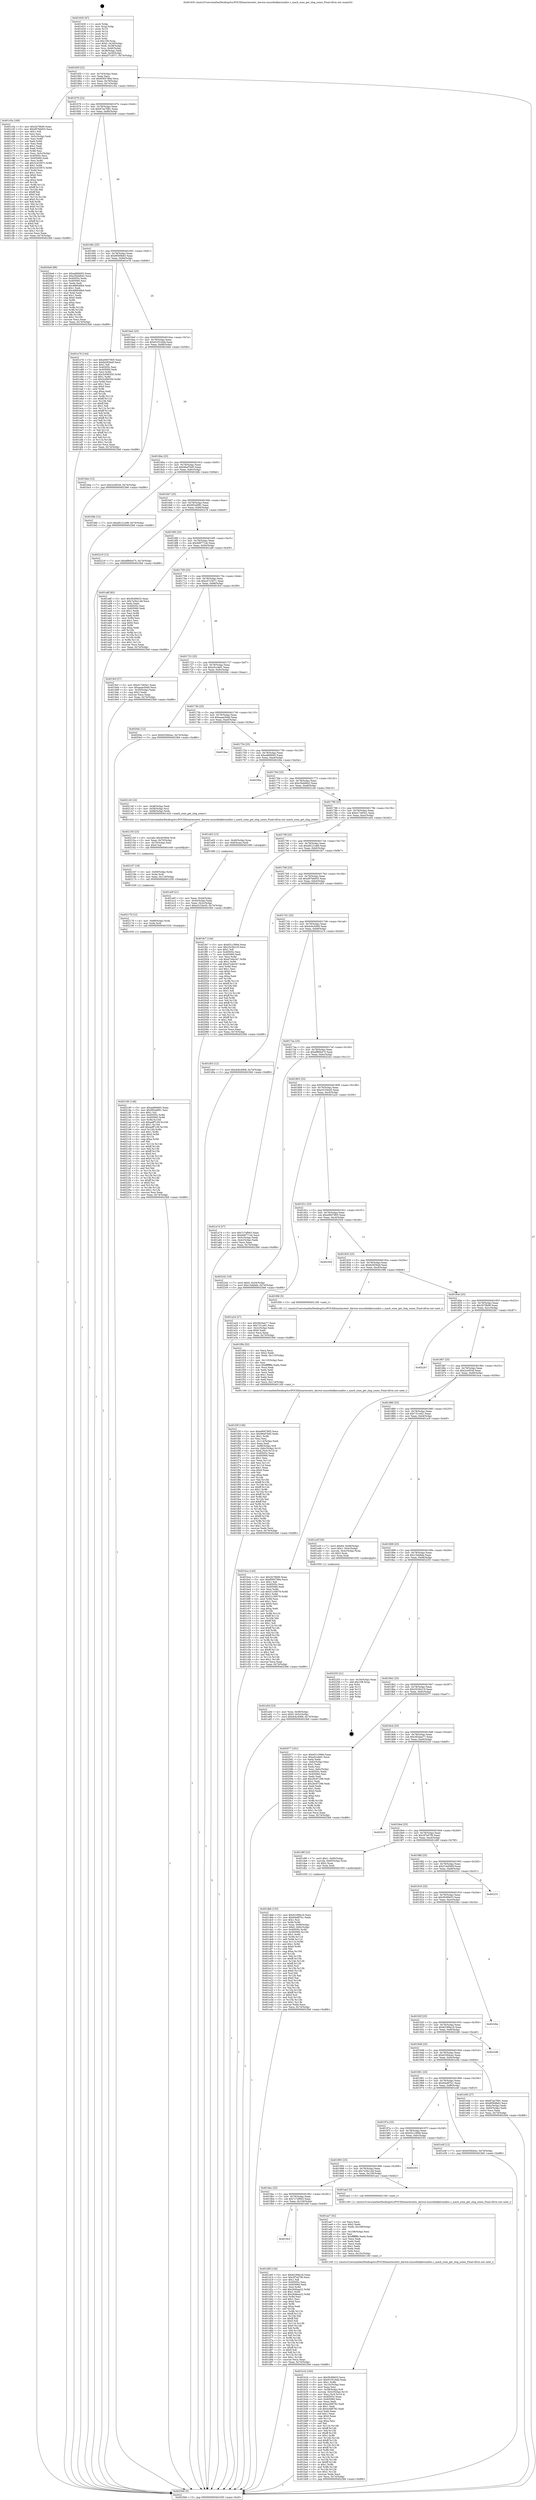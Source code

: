 digraph "0x401630" {
  label = "0x401630 (/mnt/c/Users/mathe/Desktop/tcc/POCII/binaries/extr_darwin-xnuosfmkkernzalloc.c_mach_zone_get_zlog_zones_Final-ollvm.out::main(0))"
  labelloc = "t"
  node[shape=record]

  Entry [label="",width=0.3,height=0.3,shape=circle,fillcolor=black,style=filled]
  "0x40165f" [label="{
     0x40165f [23]\l
     | [instrs]\l
     &nbsp;&nbsp;0x40165f \<+3\>: mov -0x74(%rbp),%eax\l
     &nbsp;&nbsp;0x401662 \<+2\>: mov %eax,%ecx\l
     &nbsp;&nbsp;0x401664 \<+6\>: sub $0x8565789a,%ecx\l
     &nbsp;&nbsp;0x40166a \<+3\>: mov %eax,-0x78(%rbp)\l
     &nbsp;&nbsp;0x40166d \<+3\>: mov %ecx,-0x7c(%rbp)\l
     &nbsp;&nbsp;0x401670 \<+6\>: je 0000000000401c5a \<main+0x62a\>\l
  }"]
  "0x401c5a" [label="{
     0x401c5a [169]\l
     | [instrs]\l
     &nbsp;&nbsp;0x401c5a \<+5\>: mov $0x2b79b90,%eax\l
     &nbsp;&nbsp;0x401c5f \<+5\>: mov $0xd97bb935,%ecx\l
     &nbsp;&nbsp;0x401c64 \<+2\>: mov $0x1,%dl\l
     &nbsp;&nbsp;0x401c66 \<+2\>: xor %esi,%esi\l
     &nbsp;&nbsp;0x401c68 \<+3\>: mov -0x5c(%rbp),%edi\l
     &nbsp;&nbsp;0x401c6b \<+3\>: mov %esi,%r8d\l
     &nbsp;&nbsp;0x401c6e \<+3\>: sub %edi,%r8d\l
     &nbsp;&nbsp;0x401c71 \<+2\>: mov %esi,%edi\l
     &nbsp;&nbsp;0x401c73 \<+3\>: sub $0x1,%edi\l
     &nbsp;&nbsp;0x401c76 \<+3\>: add %edi,%r8d\l
     &nbsp;&nbsp;0x401c79 \<+3\>: sub %r8d,%esi\l
     &nbsp;&nbsp;0x401c7c \<+3\>: mov %esi,-0x5c(%rbp)\l
     &nbsp;&nbsp;0x401c7f \<+7\>: mov 0x40505c,%esi\l
     &nbsp;&nbsp;0x401c86 \<+7\>: mov 0x405060,%edi\l
     &nbsp;&nbsp;0x401c8d \<+3\>: mov %esi,%r8d\l
     &nbsp;&nbsp;0x401c90 \<+7\>: add $0x3c43367c,%r8d\l
     &nbsp;&nbsp;0x401c97 \<+4\>: sub $0x1,%r8d\l
     &nbsp;&nbsp;0x401c9b \<+7\>: sub $0x3c43367c,%r8d\l
     &nbsp;&nbsp;0x401ca2 \<+4\>: imul %r8d,%esi\l
     &nbsp;&nbsp;0x401ca6 \<+3\>: and $0x1,%esi\l
     &nbsp;&nbsp;0x401ca9 \<+3\>: cmp $0x0,%esi\l
     &nbsp;&nbsp;0x401cac \<+4\>: sete %r9b\l
     &nbsp;&nbsp;0x401cb0 \<+3\>: cmp $0xa,%edi\l
     &nbsp;&nbsp;0x401cb3 \<+4\>: setl %r10b\l
     &nbsp;&nbsp;0x401cb7 \<+3\>: mov %r9b,%r11b\l
     &nbsp;&nbsp;0x401cba \<+4\>: xor $0xff,%r11b\l
     &nbsp;&nbsp;0x401cbe \<+3\>: mov %r10b,%bl\l
     &nbsp;&nbsp;0x401cc1 \<+3\>: xor $0xff,%bl\l
     &nbsp;&nbsp;0x401cc4 \<+3\>: xor $0x0,%dl\l
     &nbsp;&nbsp;0x401cc7 \<+3\>: mov %r11b,%r14b\l
     &nbsp;&nbsp;0x401cca \<+4\>: and $0x0,%r14b\l
     &nbsp;&nbsp;0x401cce \<+3\>: and %dl,%r9b\l
     &nbsp;&nbsp;0x401cd1 \<+3\>: mov %bl,%r15b\l
     &nbsp;&nbsp;0x401cd4 \<+4\>: and $0x0,%r15b\l
     &nbsp;&nbsp;0x401cd8 \<+3\>: and %dl,%r10b\l
     &nbsp;&nbsp;0x401cdb \<+3\>: or %r9b,%r14b\l
     &nbsp;&nbsp;0x401cde \<+3\>: or %r10b,%r15b\l
     &nbsp;&nbsp;0x401ce1 \<+3\>: xor %r15b,%r14b\l
     &nbsp;&nbsp;0x401ce4 \<+3\>: or %bl,%r11b\l
     &nbsp;&nbsp;0x401ce7 \<+4\>: xor $0xff,%r11b\l
     &nbsp;&nbsp;0x401ceb \<+3\>: or $0x0,%dl\l
     &nbsp;&nbsp;0x401cee \<+3\>: and %dl,%r11b\l
     &nbsp;&nbsp;0x401cf1 \<+3\>: or %r11b,%r14b\l
     &nbsp;&nbsp;0x401cf4 \<+4\>: test $0x1,%r14b\l
     &nbsp;&nbsp;0x401cf8 \<+3\>: cmovne %ecx,%eax\l
     &nbsp;&nbsp;0x401cfb \<+3\>: mov %eax,-0x74(%rbp)\l
     &nbsp;&nbsp;0x401cfe \<+5\>: jmp 00000000004023b6 \<main+0xd86\>\l
  }"]
  "0x401676" [label="{
     0x401676 [22]\l
     | [instrs]\l
     &nbsp;&nbsp;0x401676 \<+5\>: jmp 000000000040167b \<main+0x4b\>\l
     &nbsp;&nbsp;0x40167b \<+3\>: mov -0x78(%rbp),%eax\l
     &nbsp;&nbsp;0x40167e \<+5\>: sub $0x87ae7881,%eax\l
     &nbsp;&nbsp;0x401683 \<+3\>: mov %eax,-0x80(%rbp)\l
     &nbsp;&nbsp;0x401686 \<+6\>: je 00000000004020e8 \<main+0xab8\>\l
  }"]
  Exit [label="",width=0.3,height=0.3,shape=circle,fillcolor=black,style=filled,peripheries=2]
  "0x4020e8" [label="{
     0x4020e8 [88]\l
     | [instrs]\l
     &nbsp;&nbsp;0x4020e8 \<+5\>: mov $0xad6f4693,%eax\l
     &nbsp;&nbsp;0x4020ed \<+5\>: mov $0xc5bdd642,%ecx\l
     &nbsp;&nbsp;0x4020f2 \<+7\>: mov 0x40505c,%edx\l
     &nbsp;&nbsp;0x4020f9 \<+7\>: mov 0x405060,%esi\l
     &nbsp;&nbsp;0x402100 \<+2\>: mov %edx,%edi\l
     &nbsp;&nbsp;0x402102 \<+6\>: add $0x486649b4,%edi\l
     &nbsp;&nbsp;0x402108 \<+3\>: sub $0x1,%edi\l
     &nbsp;&nbsp;0x40210b \<+6\>: sub $0x486649b4,%edi\l
     &nbsp;&nbsp;0x402111 \<+3\>: imul %edi,%edx\l
     &nbsp;&nbsp;0x402114 \<+3\>: and $0x1,%edx\l
     &nbsp;&nbsp;0x402117 \<+3\>: cmp $0x0,%edx\l
     &nbsp;&nbsp;0x40211a \<+4\>: sete %r8b\l
     &nbsp;&nbsp;0x40211e \<+3\>: cmp $0xa,%esi\l
     &nbsp;&nbsp;0x402121 \<+4\>: setl %r9b\l
     &nbsp;&nbsp;0x402125 \<+3\>: mov %r8b,%r10b\l
     &nbsp;&nbsp;0x402128 \<+3\>: and %r9b,%r10b\l
     &nbsp;&nbsp;0x40212b \<+3\>: xor %r9b,%r8b\l
     &nbsp;&nbsp;0x40212e \<+3\>: or %r8b,%r10b\l
     &nbsp;&nbsp;0x402131 \<+4\>: test $0x1,%r10b\l
     &nbsp;&nbsp;0x402135 \<+3\>: cmovne %ecx,%eax\l
     &nbsp;&nbsp;0x402138 \<+3\>: mov %eax,-0x74(%rbp)\l
     &nbsp;&nbsp;0x40213b \<+5\>: jmp 00000000004023b6 \<main+0xd86\>\l
  }"]
  "0x40168c" [label="{
     0x40168c [25]\l
     | [instrs]\l
     &nbsp;&nbsp;0x40168c \<+5\>: jmp 0000000000401691 \<main+0x61\>\l
     &nbsp;&nbsp;0x401691 \<+3\>: mov -0x78(%rbp),%eax\l
     &nbsp;&nbsp;0x401694 \<+5\>: sub $0x8f569b63,%eax\l
     &nbsp;&nbsp;0x401699 \<+6\>: mov %eax,-0x84(%rbp)\l
     &nbsp;&nbsp;0x40169f \<+6\>: je 0000000000401e76 \<main+0x846\>\l
  }"]
  "0x402185" [label="{
     0x402185 [148]\l
     | [instrs]\l
     &nbsp;&nbsp;0x402185 \<+5\>: mov $0xad6f4693,%eax\l
     &nbsp;&nbsp;0x40218a \<+5\>: mov $0x992a0f91,%esi\l
     &nbsp;&nbsp;0x40218f \<+2\>: mov $0x1,%cl\l
     &nbsp;&nbsp;0x402191 \<+8\>: mov 0x40505c,%r8d\l
     &nbsp;&nbsp;0x402199 \<+8\>: mov 0x405060,%r9d\l
     &nbsp;&nbsp;0x4021a1 \<+3\>: mov %r8d,%r10d\l
     &nbsp;&nbsp;0x4021a4 \<+7\>: sub $0xaeff7c39,%r10d\l
     &nbsp;&nbsp;0x4021ab \<+4\>: sub $0x1,%r10d\l
     &nbsp;&nbsp;0x4021af \<+7\>: add $0xaeff7c39,%r10d\l
     &nbsp;&nbsp;0x4021b6 \<+4\>: imul %r10d,%r8d\l
     &nbsp;&nbsp;0x4021ba \<+4\>: and $0x1,%r8d\l
     &nbsp;&nbsp;0x4021be \<+4\>: cmp $0x0,%r8d\l
     &nbsp;&nbsp;0x4021c2 \<+4\>: sete %r11b\l
     &nbsp;&nbsp;0x4021c6 \<+4\>: cmp $0xa,%r9d\l
     &nbsp;&nbsp;0x4021ca \<+3\>: setl %bl\l
     &nbsp;&nbsp;0x4021cd \<+3\>: mov %r11b,%r14b\l
     &nbsp;&nbsp;0x4021d0 \<+4\>: xor $0xff,%r14b\l
     &nbsp;&nbsp;0x4021d4 \<+3\>: mov %bl,%r15b\l
     &nbsp;&nbsp;0x4021d7 \<+4\>: xor $0xff,%r15b\l
     &nbsp;&nbsp;0x4021db \<+3\>: xor $0x0,%cl\l
     &nbsp;&nbsp;0x4021de \<+3\>: mov %r14b,%r12b\l
     &nbsp;&nbsp;0x4021e1 \<+4\>: and $0x0,%r12b\l
     &nbsp;&nbsp;0x4021e5 \<+3\>: and %cl,%r11b\l
     &nbsp;&nbsp;0x4021e8 \<+3\>: mov %r15b,%r13b\l
     &nbsp;&nbsp;0x4021eb \<+4\>: and $0x0,%r13b\l
     &nbsp;&nbsp;0x4021ef \<+2\>: and %cl,%bl\l
     &nbsp;&nbsp;0x4021f1 \<+3\>: or %r11b,%r12b\l
     &nbsp;&nbsp;0x4021f4 \<+3\>: or %bl,%r13b\l
     &nbsp;&nbsp;0x4021f7 \<+3\>: xor %r13b,%r12b\l
     &nbsp;&nbsp;0x4021fa \<+3\>: or %r15b,%r14b\l
     &nbsp;&nbsp;0x4021fd \<+4\>: xor $0xff,%r14b\l
     &nbsp;&nbsp;0x402201 \<+3\>: or $0x0,%cl\l
     &nbsp;&nbsp;0x402204 \<+3\>: and %cl,%r14b\l
     &nbsp;&nbsp;0x402207 \<+3\>: or %r14b,%r12b\l
     &nbsp;&nbsp;0x40220a \<+4\>: test $0x1,%r12b\l
     &nbsp;&nbsp;0x40220e \<+3\>: cmovne %esi,%eax\l
     &nbsp;&nbsp;0x402211 \<+3\>: mov %eax,-0x74(%rbp)\l
     &nbsp;&nbsp;0x402214 \<+5\>: jmp 00000000004023b6 \<main+0xd86\>\l
  }"]
  "0x401e76" [label="{
     0x401e76 [144]\l
     | [instrs]\l
     &nbsp;&nbsp;0x401e76 \<+5\>: mov $0xe9007805,%eax\l
     &nbsp;&nbsp;0x401e7b \<+5\>: mov $0xfa5936a9,%ecx\l
     &nbsp;&nbsp;0x401e80 \<+2\>: mov $0x1,%dl\l
     &nbsp;&nbsp;0x401e82 \<+7\>: mov 0x40505c,%esi\l
     &nbsp;&nbsp;0x401e89 \<+7\>: mov 0x405060,%edi\l
     &nbsp;&nbsp;0x401e90 \<+3\>: mov %esi,%r8d\l
     &nbsp;&nbsp;0x401e93 \<+7\>: add $0x3c090350,%r8d\l
     &nbsp;&nbsp;0x401e9a \<+4\>: sub $0x1,%r8d\l
     &nbsp;&nbsp;0x401e9e \<+7\>: sub $0x3c090350,%r8d\l
     &nbsp;&nbsp;0x401ea5 \<+4\>: imul %r8d,%esi\l
     &nbsp;&nbsp;0x401ea9 \<+3\>: and $0x1,%esi\l
     &nbsp;&nbsp;0x401eac \<+3\>: cmp $0x0,%esi\l
     &nbsp;&nbsp;0x401eaf \<+4\>: sete %r9b\l
     &nbsp;&nbsp;0x401eb3 \<+3\>: cmp $0xa,%edi\l
     &nbsp;&nbsp;0x401eb6 \<+4\>: setl %r10b\l
     &nbsp;&nbsp;0x401eba \<+3\>: mov %r9b,%r11b\l
     &nbsp;&nbsp;0x401ebd \<+4\>: xor $0xff,%r11b\l
     &nbsp;&nbsp;0x401ec1 \<+3\>: mov %r10b,%bl\l
     &nbsp;&nbsp;0x401ec4 \<+3\>: xor $0xff,%bl\l
     &nbsp;&nbsp;0x401ec7 \<+3\>: xor $0x1,%dl\l
     &nbsp;&nbsp;0x401eca \<+3\>: mov %r11b,%r14b\l
     &nbsp;&nbsp;0x401ecd \<+4\>: and $0xff,%r14b\l
     &nbsp;&nbsp;0x401ed1 \<+3\>: and %dl,%r9b\l
     &nbsp;&nbsp;0x401ed4 \<+3\>: mov %bl,%r15b\l
     &nbsp;&nbsp;0x401ed7 \<+4\>: and $0xff,%r15b\l
     &nbsp;&nbsp;0x401edb \<+3\>: and %dl,%r10b\l
     &nbsp;&nbsp;0x401ede \<+3\>: or %r9b,%r14b\l
     &nbsp;&nbsp;0x401ee1 \<+3\>: or %r10b,%r15b\l
     &nbsp;&nbsp;0x401ee4 \<+3\>: xor %r15b,%r14b\l
     &nbsp;&nbsp;0x401ee7 \<+3\>: or %bl,%r11b\l
     &nbsp;&nbsp;0x401eea \<+4\>: xor $0xff,%r11b\l
     &nbsp;&nbsp;0x401eee \<+3\>: or $0x1,%dl\l
     &nbsp;&nbsp;0x401ef1 \<+3\>: and %dl,%r11b\l
     &nbsp;&nbsp;0x401ef4 \<+3\>: or %r11b,%r14b\l
     &nbsp;&nbsp;0x401ef7 \<+4\>: test $0x1,%r14b\l
     &nbsp;&nbsp;0x401efb \<+3\>: cmovne %ecx,%eax\l
     &nbsp;&nbsp;0x401efe \<+3\>: mov %eax,-0x74(%rbp)\l
     &nbsp;&nbsp;0x401f01 \<+5\>: jmp 00000000004023b6 \<main+0xd86\>\l
  }"]
  "0x4016a5" [label="{
     0x4016a5 [25]\l
     | [instrs]\l
     &nbsp;&nbsp;0x4016a5 \<+5\>: jmp 00000000004016aa \<main+0x7a\>\l
     &nbsp;&nbsp;0x4016aa \<+3\>: mov -0x78(%rbp),%eax\l
     &nbsp;&nbsp;0x4016ad \<+5\>: sub $0x910516dd,%eax\l
     &nbsp;&nbsp;0x4016b2 \<+6\>: mov %eax,-0x88(%rbp)\l
     &nbsp;&nbsp;0x4016b8 \<+6\>: je 0000000000401bbe \<main+0x58e\>\l
  }"]
  "0x402179" [label="{
     0x402179 [12]\l
     | [instrs]\l
     &nbsp;&nbsp;0x402179 \<+4\>: mov -0x68(%rbp),%rdx\l
     &nbsp;&nbsp;0x40217d \<+3\>: mov %rdx,%rdi\l
     &nbsp;&nbsp;0x402180 \<+5\>: call 0000000000401030 \<free@plt\>\l
     | [calls]\l
     &nbsp;&nbsp;0x401030 \{1\} (unknown)\l
  }"]
  "0x401bbe" [label="{
     0x401bbe [12]\l
     | [instrs]\l
     &nbsp;&nbsp;0x401bbe \<+7\>: movl $0x2ce953d,-0x74(%rbp)\l
     &nbsp;&nbsp;0x401bc5 \<+5\>: jmp 00000000004023b6 \<main+0xd86\>\l
  }"]
  "0x4016be" [label="{
     0x4016be [25]\l
     | [instrs]\l
     &nbsp;&nbsp;0x4016be \<+5\>: jmp 00000000004016c3 \<main+0x93\>\l
     &nbsp;&nbsp;0x4016c3 \<+3\>: mov -0x78(%rbp),%eax\l
     &nbsp;&nbsp;0x4016c6 \<+5\>: sub $0x96af76d5,%eax\l
     &nbsp;&nbsp;0x4016cb \<+6\>: mov %eax,-0x8c(%rbp)\l
     &nbsp;&nbsp;0x4016d1 \<+6\>: je 0000000000401fdb \<main+0x9ab\>\l
  }"]
  "0x402167" [label="{
     0x402167 [18]\l
     | [instrs]\l
     &nbsp;&nbsp;0x402167 \<+4\>: mov -0x58(%rbp),%rdx\l
     &nbsp;&nbsp;0x40216b \<+3\>: mov %rdx,%rdi\l
     &nbsp;&nbsp;0x40216e \<+6\>: mov %eax,-0x118(%rbp)\l
     &nbsp;&nbsp;0x402174 \<+5\>: call 0000000000401030 \<free@plt\>\l
     | [calls]\l
     &nbsp;&nbsp;0x401030 \{1\} (unknown)\l
  }"]
  "0x401fdb" [label="{
     0x401fdb [12]\l
     | [instrs]\l
     &nbsp;&nbsp;0x401fdb \<+7\>: movl $0xd9121a99,-0x74(%rbp)\l
     &nbsp;&nbsp;0x401fe2 \<+5\>: jmp 00000000004023b6 \<main+0xd86\>\l
  }"]
  "0x4016d7" [label="{
     0x4016d7 [25]\l
     | [instrs]\l
     &nbsp;&nbsp;0x4016d7 \<+5\>: jmp 00000000004016dc \<main+0xac\>\l
     &nbsp;&nbsp;0x4016dc \<+3\>: mov -0x78(%rbp),%eax\l
     &nbsp;&nbsp;0x4016df \<+5\>: sub $0x992a0f91,%eax\l
     &nbsp;&nbsp;0x4016e4 \<+6\>: mov %eax,-0x90(%rbp)\l
     &nbsp;&nbsp;0x4016ea \<+6\>: je 0000000000402219 \<main+0xbe9\>\l
  }"]
  "0x402150" [label="{
     0x402150 [23]\l
     | [instrs]\l
     &nbsp;&nbsp;0x402150 \<+10\>: movabs $0x4030b6,%rdi\l
     &nbsp;&nbsp;0x40215a \<+3\>: mov %eax,-0x70(%rbp)\l
     &nbsp;&nbsp;0x40215d \<+3\>: mov -0x70(%rbp),%esi\l
     &nbsp;&nbsp;0x402160 \<+2\>: mov $0x0,%al\l
     &nbsp;&nbsp;0x402162 \<+5\>: call 0000000000401040 \<printf@plt\>\l
     | [calls]\l
     &nbsp;&nbsp;0x401040 \{1\} (unknown)\l
  }"]
  "0x402219" [label="{
     0x402219 [12]\l
     | [instrs]\l
     &nbsp;&nbsp;0x402219 \<+7\>: movl $0xdf80b475,-0x74(%rbp)\l
     &nbsp;&nbsp;0x402220 \<+5\>: jmp 00000000004023b6 \<main+0xd86\>\l
  }"]
  "0x4016f0" [label="{
     0x4016f0 [25]\l
     | [instrs]\l
     &nbsp;&nbsp;0x4016f0 \<+5\>: jmp 00000000004016f5 \<main+0xc5\>\l
     &nbsp;&nbsp;0x4016f5 \<+3\>: mov -0x78(%rbp),%eax\l
     &nbsp;&nbsp;0x4016f8 \<+5\>: sub $0x9d9771dc,%eax\l
     &nbsp;&nbsp;0x4016fd \<+6\>: mov %eax,-0x94(%rbp)\l
     &nbsp;&nbsp;0x401703 \<+6\>: je 0000000000401a8f \<main+0x45f\>\l
  }"]
  "0x401f3f" [label="{
     0x401f3f [156]\l
     | [instrs]\l
     &nbsp;&nbsp;0x401f3f \<+5\>: mov $0xe9007805,%ecx\l
     &nbsp;&nbsp;0x401f44 \<+5\>: mov $0x96af76d5,%edx\l
     &nbsp;&nbsp;0x401f49 \<+3\>: mov $0x1,%r8b\l
     &nbsp;&nbsp;0x401f4c \<+2\>: xor %esi,%esi\l
     &nbsp;&nbsp;0x401f4e \<+6\>: mov -0x114(%rbp),%edi\l
     &nbsp;&nbsp;0x401f54 \<+3\>: imul %eax,%edi\l
     &nbsp;&nbsp;0x401f57 \<+4\>: mov -0x68(%rbp),%r9\l
     &nbsp;&nbsp;0x401f5b \<+4\>: movslq -0x6c(%rbp),%r10\l
     &nbsp;&nbsp;0x401f5f \<+4\>: mov %edi,(%r9,%r10,4)\l
     &nbsp;&nbsp;0x401f63 \<+7\>: mov 0x40505c,%eax\l
     &nbsp;&nbsp;0x401f6a \<+7\>: mov 0x405060,%edi\l
     &nbsp;&nbsp;0x401f71 \<+3\>: sub $0x1,%esi\l
     &nbsp;&nbsp;0x401f74 \<+3\>: mov %eax,%r11d\l
     &nbsp;&nbsp;0x401f77 \<+3\>: add %esi,%r11d\l
     &nbsp;&nbsp;0x401f7a \<+4\>: imul %r11d,%eax\l
     &nbsp;&nbsp;0x401f7e \<+3\>: and $0x1,%eax\l
     &nbsp;&nbsp;0x401f81 \<+3\>: cmp $0x0,%eax\l
     &nbsp;&nbsp;0x401f84 \<+3\>: sete %bl\l
     &nbsp;&nbsp;0x401f87 \<+3\>: cmp $0xa,%edi\l
     &nbsp;&nbsp;0x401f8a \<+4\>: setl %r14b\l
     &nbsp;&nbsp;0x401f8e \<+3\>: mov %bl,%r15b\l
     &nbsp;&nbsp;0x401f91 \<+4\>: xor $0xff,%r15b\l
     &nbsp;&nbsp;0x401f95 \<+3\>: mov %r14b,%r12b\l
     &nbsp;&nbsp;0x401f98 \<+4\>: xor $0xff,%r12b\l
     &nbsp;&nbsp;0x401f9c \<+4\>: xor $0x1,%r8b\l
     &nbsp;&nbsp;0x401fa0 \<+3\>: mov %r15b,%r13b\l
     &nbsp;&nbsp;0x401fa3 \<+4\>: and $0xff,%r13b\l
     &nbsp;&nbsp;0x401fa7 \<+3\>: and %r8b,%bl\l
     &nbsp;&nbsp;0x401faa \<+3\>: mov %r12b,%al\l
     &nbsp;&nbsp;0x401fad \<+2\>: and $0xff,%al\l
     &nbsp;&nbsp;0x401faf \<+3\>: and %r8b,%r14b\l
     &nbsp;&nbsp;0x401fb2 \<+3\>: or %bl,%r13b\l
     &nbsp;&nbsp;0x401fb5 \<+3\>: or %r14b,%al\l
     &nbsp;&nbsp;0x401fb8 \<+3\>: xor %al,%r13b\l
     &nbsp;&nbsp;0x401fbb \<+3\>: or %r12b,%r15b\l
     &nbsp;&nbsp;0x401fbe \<+4\>: xor $0xff,%r15b\l
     &nbsp;&nbsp;0x401fc2 \<+4\>: or $0x1,%r8b\l
     &nbsp;&nbsp;0x401fc6 \<+3\>: and %r8b,%r15b\l
     &nbsp;&nbsp;0x401fc9 \<+3\>: or %r15b,%r13b\l
     &nbsp;&nbsp;0x401fcc \<+4\>: test $0x1,%r13b\l
     &nbsp;&nbsp;0x401fd0 \<+3\>: cmovne %edx,%ecx\l
     &nbsp;&nbsp;0x401fd3 \<+3\>: mov %ecx,-0x74(%rbp)\l
     &nbsp;&nbsp;0x401fd6 \<+5\>: jmp 00000000004023b6 \<main+0xd86\>\l
  }"]
  "0x401a8f" [label="{
     0x401a8f [83]\l
     | [instrs]\l
     &nbsp;&nbsp;0x401a8f \<+5\>: mov $0x5fc99d33,%eax\l
     &nbsp;&nbsp;0x401a94 \<+5\>: mov $0x7a3bc1dd,%ecx\l
     &nbsp;&nbsp;0x401a99 \<+2\>: xor %edx,%edx\l
     &nbsp;&nbsp;0x401a9b \<+7\>: mov 0x40505c,%esi\l
     &nbsp;&nbsp;0x401aa2 \<+7\>: mov 0x405060,%edi\l
     &nbsp;&nbsp;0x401aa9 \<+3\>: sub $0x1,%edx\l
     &nbsp;&nbsp;0x401aac \<+3\>: mov %esi,%r8d\l
     &nbsp;&nbsp;0x401aaf \<+3\>: add %edx,%r8d\l
     &nbsp;&nbsp;0x401ab2 \<+4\>: imul %r8d,%esi\l
     &nbsp;&nbsp;0x401ab6 \<+3\>: and $0x1,%esi\l
     &nbsp;&nbsp;0x401ab9 \<+3\>: cmp $0x0,%esi\l
     &nbsp;&nbsp;0x401abc \<+4\>: sete %r9b\l
     &nbsp;&nbsp;0x401ac0 \<+3\>: cmp $0xa,%edi\l
     &nbsp;&nbsp;0x401ac3 \<+4\>: setl %r10b\l
     &nbsp;&nbsp;0x401ac7 \<+3\>: mov %r9b,%r11b\l
     &nbsp;&nbsp;0x401aca \<+3\>: and %r10b,%r11b\l
     &nbsp;&nbsp;0x401acd \<+3\>: xor %r10b,%r9b\l
     &nbsp;&nbsp;0x401ad0 \<+3\>: or %r9b,%r11b\l
     &nbsp;&nbsp;0x401ad3 \<+4\>: test $0x1,%r11b\l
     &nbsp;&nbsp;0x401ad7 \<+3\>: cmovne %ecx,%eax\l
     &nbsp;&nbsp;0x401ada \<+3\>: mov %eax,-0x74(%rbp)\l
     &nbsp;&nbsp;0x401add \<+5\>: jmp 00000000004023b6 \<main+0xd86\>\l
  }"]
  "0x401709" [label="{
     0x401709 [25]\l
     | [instrs]\l
     &nbsp;&nbsp;0x401709 \<+5\>: jmp 000000000040170e \<main+0xde\>\l
     &nbsp;&nbsp;0x40170e \<+3\>: mov -0x78(%rbp),%eax\l
     &nbsp;&nbsp;0x401711 \<+5\>: sub $0xa57c3071,%eax\l
     &nbsp;&nbsp;0x401716 \<+6\>: mov %eax,-0x98(%rbp)\l
     &nbsp;&nbsp;0x40171c \<+6\>: je 00000000004019cf \<main+0x39f\>\l
  }"]
  "0x401f0b" [label="{
     0x401f0b [52]\l
     | [instrs]\l
     &nbsp;&nbsp;0x401f0b \<+2\>: xor %ecx,%ecx\l
     &nbsp;&nbsp;0x401f0d \<+5\>: mov $0x2,%edx\l
     &nbsp;&nbsp;0x401f12 \<+6\>: mov %edx,-0x110(%rbp)\l
     &nbsp;&nbsp;0x401f18 \<+1\>: cltd\l
     &nbsp;&nbsp;0x401f19 \<+6\>: mov -0x110(%rbp),%esi\l
     &nbsp;&nbsp;0x401f1f \<+2\>: idiv %esi\l
     &nbsp;&nbsp;0x401f21 \<+6\>: imul $0xfffffffe,%edx,%edx\l
     &nbsp;&nbsp;0x401f27 \<+2\>: mov %ecx,%edi\l
     &nbsp;&nbsp;0x401f29 \<+2\>: sub %edx,%edi\l
     &nbsp;&nbsp;0x401f2b \<+2\>: mov %ecx,%edx\l
     &nbsp;&nbsp;0x401f2d \<+3\>: sub $0x1,%edx\l
     &nbsp;&nbsp;0x401f30 \<+2\>: add %edx,%edi\l
     &nbsp;&nbsp;0x401f32 \<+2\>: sub %edi,%ecx\l
     &nbsp;&nbsp;0x401f34 \<+6\>: mov %ecx,-0x114(%rbp)\l
     &nbsp;&nbsp;0x401f3a \<+5\>: call 0000000000401160 \<next_i\>\l
     | [calls]\l
     &nbsp;&nbsp;0x401160 \{1\} (/mnt/c/Users/mathe/Desktop/tcc/POCII/binaries/extr_darwin-xnuosfmkkernzalloc.c_mach_zone_get_zlog_zones_Final-ollvm.out::next_i)\l
  }"]
  "0x4019cf" [label="{
     0x4019cf [27]\l
     | [instrs]\l
     &nbsp;&nbsp;0x4019cf \<+5\>: mov $0xd17e65e1,%eax\l
     &nbsp;&nbsp;0x4019d4 \<+5\>: mov $0xaaae30dd,%ecx\l
     &nbsp;&nbsp;0x4019d9 \<+3\>: mov -0x30(%rbp),%edx\l
     &nbsp;&nbsp;0x4019dc \<+3\>: cmp $0x2,%edx\l
     &nbsp;&nbsp;0x4019df \<+3\>: cmovne %ecx,%eax\l
     &nbsp;&nbsp;0x4019e2 \<+3\>: mov %eax,-0x74(%rbp)\l
     &nbsp;&nbsp;0x4019e5 \<+5\>: jmp 00000000004023b6 \<main+0xd86\>\l
  }"]
  "0x401722" [label="{
     0x401722 [25]\l
     | [instrs]\l
     &nbsp;&nbsp;0x401722 \<+5\>: jmp 0000000000401727 \<main+0xf7\>\l
     &nbsp;&nbsp;0x401727 \<+3\>: mov -0x78(%rbp),%eax\l
     &nbsp;&nbsp;0x40172a \<+5\>: sub $0xa5ccdef1,%eax\l
     &nbsp;&nbsp;0x40172f \<+6\>: mov %eax,-0x9c(%rbp)\l
     &nbsp;&nbsp;0x401735 \<+6\>: je 00000000004020dc \<main+0xaac\>\l
  }"]
  "0x4023b6" [label="{
     0x4023b6 [5]\l
     | [instrs]\l
     &nbsp;&nbsp;0x4023b6 \<+5\>: jmp 000000000040165f \<main+0x2f\>\l
  }"]
  "0x401630" [label="{
     0x401630 [47]\l
     | [instrs]\l
     &nbsp;&nbsp;0x401630 \<+1\>: push %rbp\l
     &nbsp;&nbsp;0x401631 \<+3\>: mov %rsp,%rbp\l
     &nbsp;&nbsp;0x401634 \<+2\>: push %r15\l
     &nbsp;&nbsp;0x401636 \<+2\>: push %r14\l
     &nbsp;&nbsp;0x401638 \<+2\>: push %r13\l
     &nbsp;&nbsp;0x40163a \<+2\>: push %r12\l
     &nbsp;&nbsp;0x40163c \<+1\>: push %rbx\l
     &nbsp;&nbsp;0x40163d \<+7\>: sub $0x108,%rsp\l
     &nbsp;&nbsp;0x401644 \<+7\>: movl $0x0,-0x34(%rbp)\l
     &nbsp;&nbsp;0x40164b \<+3\>: mov %edi,-0x38(%rbp)\l
     &nbsp;&nbsp;0x40164e \<+4\>: mov %rsi,-0x40(%rbp)\l
     &nbsp;&nbsp;0x401652 \<+3\>: mov -0x38(%rbp),%edi\l
     &nbsp;&nbsp;0x401655 \<+3\>: mov %edi,-0x30(%rbp)\l
     &nbsp;&nbsp;0x401658 \<+7\>: movl $0xa57c3071,-0x74(%rbp)\l
  }"]
  "0x401db6" [label="{
     0x401db6 [153]\l
     | [instrs]\l
     &nbsp;&nbsp;0x401db6 \<+5\>: mov $0x62389e18,%ecx\l
     &nbsp;&nbsp;0x401dbb \<+5\>: mov $0x64a8f7b1,%edx\l
     &nbsp;&nbsp;0x401dc0 \<+3\>: mov $0x1,%sil\l
     &nbsp;&nbsp;0x401dc3 \<+3\>: xor %r8d,%r8d\l
     &nbsp;&nbsp;0x401dc6 \<+4\>: mov %rax,-0x68(%rbp)\l
     &nbsp;&nbsp;0x401dca \<+7\>: movl $0x0,-0x6c(%rbp)\l
     &nbsp;&nbsp;0x401dd1 \<+8\>: mov 0x40505c,%r9d\l
     &nbsp;&nbsp;0x401dd9 \<+8\>: mov 0x405060,%r10d\l
     &nbsp;&nbsp;0x401de1 \<+4\>: sub $0x1,%r8d\l
     &nbsp;&nbsp;0x401de5 \<+3\>: mov %r9d,%r11d\l
     &nbsp;&nbsp;0x401de8 \<+3\>: add %r8d,%r11d\l
     &nbsp;&nbsp;0x401deb \<+4\>: imul %r11d,%r9d\l
     &nbsp;&nbsp;0x401def \<+4\>: and $0x1,%r9d\l
     &nbsp;&nbsp;0x401df3 \<+4\>: cmp $0x0,%r9d\l
     &nbsp;&nbsp;0x401df7 \<+3\>: sete %bl\l
     &nbsp;&nbsp;0x401dfa \<+4\>: cmp $0xa,%r10d\l
     &nbsp;&nbsp;0x401dfe \<+4\>: setl %r14b\l
     &nbsp;&nbsp;0x401e02 \<+3\>: mov %bl,%r15b\l
     &nbsp;&nbsp;0x401e05 \<+4\>: xor $0xff,%r15b\l
     &nbsp;&nbsp;0x401e09 \<+3\>: mov %r14b,%r12b\l
     &nbsp;&nbsp;0x401e0c \<+4\>: xor $0xff,%r12b\l
     &nbsp;&nbsp;0x401e10 \<+4\>: xor $0x0,%sil\l
     &nbsp;&nbsp;0x401e14 \<+3\>: mov %r15b,%r13b\l
     &nbsp;&nbsp;0x401e17 \<+4\>: and $0x0,%r13b\l
     &nbsp;&nbsp;0x401e1b \<+3\>: and %sil,%bl\l
     &nbsp;&nbsp;0x401e1e \<+3\>: mov %r12b,%al\l
     &nbsp;&nbsp;0x401e21 \<+2\>: and $0x0,%al\l
     &nbsp;&nbsp;0x401e23 \<+3\>: and %sil,%r14b\l
     &nbsp;&nbsp;0x401e26 \<+3\>: or %bl,%r13b\l
     &nbsp;&nbsp;0x401e29 \<+3\>: or %r14b,%al\l
     &nbsp;&nbsp;0x401e2c \<+3\>: xor %al,%r13b\l
     &nbsp;&nbsp;0x401e2f \<+3\>: or %r12b,%r15b\l
     &nbsp;&nbsp;0x401e32 \<+4\>: xor $0xff,%r15b\l
     &nbsp;&nbsp;0x401e36 \<+4\>: or $0x0,%sil\l
     &nbsp;&nbsp;0x401e3a \<+3\>: and %sil,%r15b\l
     &nbsp;&nbsp;0x401e3d \<+3\>: or %r15b,%r13b\l
     &nbsp;&nbsp;0x401e40 \<+4\>: test $0x1,%r13b\l
     &nbsp;&nbsp;0x401e44 \<+3\>: cmovne %edx,%ecx\l
     &nbsp;&nbsp;0x401e47 \<+3\>: mov %ecx,-0x74(%rbp)\l
     &nbsp;&nbsp;0x401e4a \<+5\>: jmp 00000000004023b6 \<main+0xd86\>\l
  }"]
  "0x4020dc" [label="{
     0x4020dc [12]\l
     | [instrs]\l
     &nbsp;&nbsp;0x4020dc \<+7\>: movl $0x6256dcec,-0x74(%rbp)\l
     &nbsp;&nbsp;0x4020e3 \<+5\>: jmp 00000000004023b6 \<main+0xd86\>\l
  }"]
  "0x40173b" [label="{
     0x40173b [25]\l
     | [instrs]\l
     &nbsp;&nbsp;0x40173b \<+5\>: jmp 0000000000401740 \<main+0x110\>\l
     &nbsp;&nbsp;0x401740 \<+3\>: mov -0x78(%rbp),%eax\l
     &nbsp;&nbsp;0x401743 \<+5\>: sub $0xaaae30dd,%eax\l
     &nbsp;&nbsp;0x401748 \<+6\>: mov %eax,-0xa0(%rbp)\l
     &nbsp;&nbsp;0x40174e \<+6\>: je 00000000004019ea \<main+0x3ba\>\l
  }"]
  "0x4019c5" [label="{
     0x4019c5\l
  }", style=dashed]
  "0x4019ea" [label="{
     0x4019ea\l
  }", style=dashed]
  "0x401754" [label="{
     0x401754 [25]\l
     | [instrs]\l
     &nbsp;&nbsp;0x401754 \<+5\>: jmp 0000000000401759 \<main+0x129\>\l
     &nbsp;&nbsp;0x401759 \<+3\>: mov -0x78(%rbp),%eax\l
     &nbsp;&nbsp;0x40175c \<+5\>: sub $0xad6f4693,%eax\l
     &nbsp;&nbsp;0x401761 \<+6\>: mov %eax,-0xa4(%rbp)\l
     &nbsp;&nbsp;0x401767 \<+6\>: je 000000000040236a \<main+0xd3a\>\l
  }"]
  "0x401d0f" [label="{
     0x401d0f [144]\l
     | [instrs]\l
     &nbsp;&nbsp;0x401d0f \<+5\>: mov $0x62389e18,%eax\l
     &nbsp;&nbsp;0x401d14 \<+5\>: mov $0x3f7e07f6,%ecx\l
     &nbsp;&nbsp;0x401d19 \<+2\>: mov $0x1,%dl\l
     &nbsp;&nbsp;0x401d1b \<+7\>: mov 0x40505c,%esi\l
     &nbsp;&nbsp;0x401d22 \<+7\>: mov 0x405060,%edi\l
     &nbsp;&nbsp;0x401d29 \<+3\>: mov %esi,%r8d\l
     &nbsp;&nbsp;0x401d2c \<+7\>: add $0x264baa22,%r8d\l
     &nbsp;&nbsp;0x401d33 \<+4\>: sub $0x1,%r8d\l
     &nbsp;&nbsp;0x401d37 \<+7\>: sub $0x264baa22,%r8d\l
     &nbsp;&nbsp;0x401d3e \<+4\>: imul %r8d,%esi\l
     &nbsp;&nbsp;0x401d42 \<+3\>: and $0x1,%esi\l
     &nbsp;&nbsp;0x401d45 \<+3\>: cmp $0x0,%esi\l
     &nbsp;&nbsp;0x401d48 \<+4\>: sete %r9b\l
     &nbsp;&nbsp;0x401d4c \<+3\>: cmp $0xa,%edi\l
     &nbsp;&nbsp;0x401d4f \<+4\>: setl %r10b\l
     &nbsp;&nbsp;0x401d53 \<+3\>: mov %r9b,%r11b\l
     &nbsp;&nbsp;0x401d56 \<+4\>: xor $0xff,%r11b\l
     &nbsp;&nbsp;0x401d5a \<+3\>: mov %r10b,%bl\l
     &nbsp;&nbsp;0x401d5d \<+3\>: xor $0xff,%bl\l
     &nbsp;&nbsp;0x401d60 \<+3\>: xor $0x0,%dl\l
     &nbsp;&nbsp;0x401d63 \<+3\>: mov %r11b,%r14b\l
     &nbsp;&nbsp;0x401d66 \<+4\>: and $0x0,%r14b\l
     &nbsp;&nbsp;0x401d6a \<+3\>: and %dl,%r9b\l
     &nbsp;&nbsp;0x401d6d \<+3\>: mov %bl,%r15b\l
     &nbsp;&nbsp;0x401d70 \<+4\>: and $0x0,%r15b\l
     &nbsp;&nbsp;0x401d74 \<+3\>: and %dl,%r10b\l
     &nbsp;&nbsp;0x401d77 \<+3\>: or %r9b,%r14b\l
     &nbsp;&nbsp;0x401d7a \<+3\>: or %r10b,%r15b\l
     &nbsp;&nbsp;0x401d7d \<+3\>: xor %r15b,%r14b\l
     &nbsp;&nbsp;0x401d80 \<+3\>: or %bl,%r11b\l
     &nbsp;&nbsp;0x401d83 \<+4\>: xor $0xff,%r11b\l
     &nbsp;&nbsp;0x401d87 \<+3\>: or $0x0,%dl\l
     &nbsp;&nbsp;0x401d8a \<+3\>: and %dl,%r11b\l
     &nbsp;&nbsp;0x401d8d \<+3\>: or %r11b,%r14b\l
     &nbsp;&nbsp;0x401d90 \<+4\>: test $0x1,%r14b\l
     &nbsp;&nbsp;0x401d94 \<+3\>: cmovne %ecx,%eax\l
     &nbsp;&nbsp;0x401d97 \<+3\>: mov %eax,-0x74(%rbp)\l
     &nbsp;&nbsp;0x401d9a \<+5\>: jmp 00000000004023b6 \<main+0xd86\>\l
  }"]
  "0x40236a" [label="{
     0x40236a\l
  }", style=dashed]
  "0x40176d" [label="{
     0x40176d [25]\l
     | [instrs]\l
     &nbsp;&nbsp;0x40176d \<+5\>: jmp 0000000000401772 \<main+0x142\>\l
     &nbsp;&nbsp;0x401772 \<+3\>: mov -0x78(%rbp),%eax\l
     &nbsp;&nbsp;0x401775 \<+5\>: sub $0xc5bdd642,%eax\l
     &nbsp;&nbsp;0x40177a \<+6\>: mov %eax,-0xa8(%rbp)\l
     &nbsp;&nbsp;0x401780 \<+6\>: je 0000000000402140 \<main+0xb10\>\l
  }"]
  "0x401b1b" [label="{
     0x401b1b [163]\l
     | [instrs]\l
     &nbsp;&nbsp;0x401b1b \<+5\>: mov $0x5fc99d33,%ecx\l
     &nbsp;&nbsp;0x401b20 \<+5\>: mov $0x910516dd,%edx\l
     &nbsp;&nbsp;0x401b25 \<+3\>: mov $0x1,%r8b\l
     &nbsp;&nbsp;0x401b28 \<+6\>: mov -0x10c(%rbp),%esi\l
     &nbsp;&nbsp;0x401b2e \<+3\>: imul %eax,%esi\l
     &nbsp;&nbsp;0x401b31 \<+4\>: mov -0x58(%rbp),%r9\l
     &nbsp;&nbsp;0x401b35 \<+4\>: movslq -0x5c(%rbp),%r10\l
     &nbsp;&nbsp;0x401b39 \<+4\>: mov %esi,(%r9,%r10,4)\l
     &nbsp;&nbsp;0x401b3d \<+7\>: mov 0x40505c,%eax\l
     &nbsp;&nbsp;0x401b44 \<+7\>: mov 0x405060,%esi\l
     &nbsp;&nbsp;0x401b4b \<+2\>: mov %eax,%edi\l
     &nbsp;&nbsp;0x401b4d \<+6\>: add $0xecfd8782,%edi\l
     &nbsp;&nbsp;0x401b53 \<+3\>: sub $0x1,%edi\l
     &nbsp;&nbsp;0x401b56 \<+6\>: sub $0xecfd8782,%edi\l
     &nbsp;&nbsp;0x401b5c \<+3\>: imul %edi,%eax\l
     &nbsp;&nbsp;0x401b5f \<+3\>: and $0x1,%eax\l
     &nbsp;&nbsp;0x401b62 \<+3\>: cmp $0x0,%eax\l
     &nbsp;&nbsp;0x401b65 \<+4\>: sete %r11b\l
     &nbsp;&nbsp;0x401b69 \<+3\>: cmp $0xa,%esi\l
     &nbsp;&nbsp;0x401b6c \<+3\>: setl %bl\l
     &nbsp;&nbsp;0x401b6f \<+3\>: mov %r11b,%r14b\l
     &nbsp;&nbsp;0x401b72 \<+4\>: xor $0xff,%r14b\l
     &nbsp;&nbsp;0x401b76 \<+3\>: mov %bl,%r15b\l
     &nbsp;&nbsp;0x401b79 \<+4\>: xor $0xff,%r15b\l
     &nbsp;&nbsp;0x401b7d \<+4\>: xor $0x1,%r8b\l
     &nbsp;&nbsp;0x401b81 \<+3\>: mov %r14b,%r12b\l
     &nbsp;&nbsp;0x401b84 \<+4\>: and $0xff,%r12b\l
     &nbsp;&nbsp;0x401b88 \<+3\>: and %r8b,%r11b\l
     &nbsp;&nbsp;0x401b8b \<+3\>: mov %r15b,%r13b\l
     &nbsp;&nbsp;0x401b8e \<+4\>: and $0xff,%r13b\l
     &nbsp;&nbsp;0x401b92 \<+3\>: and %r8b,%bl\l
     &nbsp;&nbsp;0x401b95 \<+3\>: or %r11b,%r12b\l
     &nbsp;&nbsp;0x401b98 \<+3\>: or %bl,%r13b\l
     &nbsp;&nbsp;0x401b9b \<+3\>: xor %r13b,%r12b\l
     &nbsp;&nbsp;0x401b9e \<+3\>: or %r15b,%r14b\l
     &nbsp;&nbsp;0x401ba1 \<+4\>: xor $0xff,%r14b\l
     &nbsp;&nbsp;0x401ba5 \<+4\>: or $0x1,%r8b\l
     &nbsp;&nbsp;0x401ba9 \<+3\>: and %r8b,%r14b\l
     &nbsp;&nbsp;0x401bac \<+3\>: or %r14b,%r12b\l
     &nbsp;&nbsp;0x401baf \<+4\>: test $0x1,%r12b\l
     &nbsp;&nbsp;0x401bb3 \<+3\>: cmovne %edx,%ecx\l
     &nbsp;&nbsp;0x401bb6 \<+3\>: mov %ecx,-0x74(%rbp)\l
     &nbsp;&nbsp;0x401bb9 \<+5\>: jmp 00000000004023b6 \<main+0xd86\>\l
  }"]
  "0x402140" [label="{
     0x402140 [16]\l
     | [instrs]\l
     &nbsp;&nbsp;0x402140 \<+3\>: mov -0x48(%rbp),%edi\l
     &nbsp;&nbsp;0x402143 \<+4\>: mov -0x58(%rbp),%rsi\l
     &nbsp;&nbsp;0x402147 \<+4\>: mov -0x68(%rbp),%rdx\l
     &nbsp;&nbsp;0x40214b \<+5\>: call 0000000000401420 \<mach_zone_get_zlog_zones\>\l
     | [calls]\l
     &nbsp;&nbsp;0x401420 \{1\} (/mnt/c/Users/mathe/Desktop/tcc/POCII/binaries/extr_darwin-xnuosfmkkernzalloc.c_mach_zone_get_zlog_zones_Final-ollvm.out::mach_zone_get_zlog_zones)\l
  }"]
  "0x401786" [label="{
     0x401786 [25]\l
     | [instrs]\l
     &nbsp;&nbsp;0x401786 \<+5\>: jmp 000000000040178b \<main+0x15b\>\l
     &nbsp;&nbsp;0x40178b \<+3\>: mov -0x78(%rbp),%eax\l
     &nbsp;&nbsp;0x40178e \<+5\>: sub $0xd17e65e1,%eax\l
     &nbsp;&nbsp;0x401793 \<+6\>: mov %eax,-0xac(%rbp)\l
     &nbsp;&nbsp;0x401799 \<+6\>: je 0000000000401a02 \<main+0x3d2\>\l
  }"]
  "0x401ae7" [label="{
     0x401ae7 [52]\l
     | [instrs]\l
     &nbsp;&nbsp;0x401ae7 \<+2\>: xor %ecx,%ecx\l
     &nbsp;&nbsp;0x401ae9 \<+5\>: mov $0x2,%edx\l
     &nbsp;&nbsp;0x401aee \<+6\>: mov %edx,-0x108(%rbp)\l
     &nbsp;&nbsp;0x401af4 \<+1\>: cltd\l
     &nbsp;&nbsp;0x401af5 \<+6\>: mov -0x108(%rbp),%esi\l
     &nbsp;&nbsp;0x401afb \<+2\>: idiv %esi\l
     &nbsp;&nbsp;0x401afd \<+6\>: imul $0xfffffffe,%edx,%edx\l
     &nbsp;&nbsp;0x401b03 \<+2\>: mov %ecx,%edi\l
     &nbsp;&nbsp;0x401b05 \<+2\>: sub %edx,%edi\l
     &nbsp;&nbsp;0x401b07 \<+2\>: mov %ecx,%edx\l
     &nbsp;&nbsp;0x401b09 \<+3\>: sub $0x1,%edx\l
     &nbsp;&nbsp;0x401b0c \<+2\>: add %edx,%edi\l
     &nbsp;&nbsp;0x401b0e \<+2\>: sub %edi,%ecx\l
     &nbsp;&nbsp;0x401b10 \<+6\>: mov %ecx,-0x10c(%rbp)\l
     &nbsp;&nbsp;0x401b16 \<+5\>: call 0000000000401160 \<next_i\>\l
     | [calls]\l
     &nbsp;&nbsp;0x401160 \{1\} (/mnt/c/Users/mathe/Desktop/tcc/POCII/binaries/extr_darwin-xnuosfmkkernzalloc.c_mach_zone_get_zlog_zones_Final-ollvm.out::next_i)\l
  }"]
  "0x401a02" [label="{
     0x401a02 [13]\l
     | [instrs]\l
     &nbsp;&nbsp;0x401a02 \<+4\>: mov -0x40(%rbp),%rax\l
     &nbsp;&nbsp;0x401a06 \<+4\>: mov 0x8(%rax),%rdi\l
     &nbsp;&nbsp;0x401a0a \<+5\>: call 0000000000401060 \<atoi@plt\>\l
     | [calls]\l
     &nbsp;&nbsp;0x401060 \{1\} (unknown)\l
  }"]
  "0x40179f" [label="{
     0x40179f [25]\l
     | [instrs]\l
     &nbsp;&nbsp;0x40179f \<+5\>: jmp 00000000004017a4 \<main+0x174\>\l
     &nbsp;&nbsp;0x4017a4 \<+3\>: mov -0x78(%rbp),%eax\l
     &nbsp;&nbsp;0x4017a7 \<+5\>: sub $0xd9121a99,%eax\l
     &nbsp;&nbsp;0x4017ac \<+6\>: mov %eax,-0xb0(%rbp)\l
     &nbsp;&nbsp;0x4017b2 \<+6\>: je 0000000000401fe7 \<main+0x9b7\>\l
  }"]
  "0x401a0f" [label="{
     0x401a0f [21]\l
     | [instrs]\l
     &nbsp;&nbsp;0x401a0f \<+3\>: mov %eax,-0x44(%rbp)\l
     &nbsp;&nbsp;0x401a12 \<+3\>: mov -0x44(%rbp),%eax\l
     &nbsp;&nbsp;0x401a15 \<+3\>: mov %eax,-0x2c(%rbp)\l
     &nbsp;&nbsp;0x401a18 \<+7\>: movl $0xe3154e45,-0x74(%rbp)\l
     &nbsp;&nbsp;0x401a1f \<+5\>: jmp 00000000004023b6 \<main+0xd86\>\l
  }"]
  "0x4019ac" [label="{
     0x4019ac [25]\l
     | [instrs]\l
     &nbsp;&nbsp;0x4019ac \<+5\>: jmp 00000000004019b1 \<main+0x381\>\l
     &nbsp;&nbsp;0x4019b1 \<+3\>: mov -0x78(%rbp),%eax\l
     &nbsp;&nbsp;0x4019b4 \<+5\>: sub $0x7c7ef943,%eax\l
     &nbsp;&nbsp;0x4019b9 \<+6\>: mov %eax,-0x104(%rbp)\l
     &nbsp;&nbsp;0x4019bf \<+6\>: je 0000000000401d0f \<main+0x6df\>\l
  }"]
  "0x401fe7" [label="{
     0x401fe7 [144]\l
     | [instrs]\l
     &nbsp;&nbsp;0x401fe7 \<+5\>: mov $0x651c399d,%eax\l
     &nbsp;&nbsp;0x401fec \<+5\>: mov $0x25c5b219,%ecx\l
     &nbsp;&nbsp;0x401ff1 \<+2\>: mov $0x1,%dl\l
     &nbsp;&nbsp;0x401ff3 \<+7\>: mov 0x40505c,%esi\l
     &nbsp;&nbsp;0x401ffa \<+7\>: mov 0x405060,%edi\l
     &nbsp;&nbsp;0x402001 \<+3\>: mov %esi,%r8d\l
     &nbsp;&nbsp;0x402004 \<+7\>: sub $0xd7e4e347,%r8d\l
     &nbsp;&nbsp;0x40200b \<+4\>: sub $0x1,%r8d\l
     &nbsp;&nbsp;0x40200f \<+7\>: add $0xd7e4e347,%r8d\l
     &nbsp;&nbsp;0x402016 \<+4\>: imul %r8d,%esi\l
     &nbsp;&nbsp;0x40201a \<+3\>: and $0x1,%esi\l
     &nbsp;&nbsp;0x40201d \<+3\>: cmp $0x0,%esi\l
     &nbsp;&nbsp;0x402020 \<+4\>: sete %r9b\l
     &nbsp;&nbsp;0x402024 \<+3\>: cmp $0xa,%edi\l
     &nbsp;&nbsp;0x402027 \<+4\>: setl %r10b\l
     &nbsp;&nbsp;0x40202b \<+3\>: mov %r9b,%r11b\l
     &nbsp;&nbsp;0x40202e \<+4\>: xor $0xff,%r11b\l
     &nbsp;&nbsp;0x402032 \<+3\>: mov %r10b,%bl\l
     &nbsp;&nbsp;0x402035 \<+3\>: xor $0xff,%bl\l
     &nbsp;&nbsp;0x402038 \<+3\>: xor $0x1,%dl\l
     &nbsp;&nbsp;0x40203b \<+3\>: mov %r11b,%r14b\l
     &nbsp;&nbsp;0x40203e \<+4\>: and $0xff,%r14b\l
     &nbsp;&nbsp;0x402042 \<+3\>: and %dl,%r9b\l
     &nbsp;&nbsp;0x402045 \<+3\>: mov %bl,%r15b\l
     &nbsp;&nbsp;0x402048 \<+4\>: and $0xff,%r15b\l
     &nbsp;&nbsp;0x40204c \<+3\>: and %dl,%r10b\l
     &nbsp;&nbsp;0x40204f \<+3\>: or %r9b,%r14b\l
     &nbsp;&nbsp;0x402052 \<+3\>: or %r10b,%r15b\l
     &nbsp;&nbsp;0x402055 \<+3\>: xor %r15b,%r14b\l
     &nbsp;&nbsp;0x402058 \<+3\>: or %bl,%r11b\l
     &nbsp;&nbsp;0x40205b \<+4\>: xor $0xff,%r11b\l
     &nbsp;&nbsp;0x40205f \<+3\>: or $0x1,%dl\l
     &nbsp;&nbsp;0x402062 \<+3\>: and %dl,%r11b\l
     &nbsp;&nbsp;0x402065 \<+3\>: or %r11b,%r14b\l
     &nbsp;&nbsp;0x402068 \<+4\>: test $0x1,%r14b\l
     &nbsp;&nbsp;0x40206c \<+3\>: cmovne %ecx,%eax\l
     &nbsp;&nbsp;0x40206f \<+3\>: mov %eax,-0x74(%rbp)\l
     &nbsp;&nbsp;0x402072 \<+5\>: jmp 00000000004023b6 \<main+0xd86\>\l
  }"]
  "0x4017b8" [label="{
     0x4017b8 [25]\l
     | [instrs]\l
     &nbsp;&nbsp;0x4017b8 \<+5\>: jmp 00000000004017bd \<main+0x18d\>\l
     &nbsp;&nbsp;0x4017bd \<+3\>: mov -0x78(%rbp),%eax\l
     &nbsp;&nbsp;0x4017c0 \<+5\>: sub $0xd97bb935,%eax\l
     &nbsp;&nbsp;0x4017c5 \<+6\>: mov %eax,-0xb4(%rbp)\l
     &nbsp;&nbsp;0x4017cb \<+6\>: je 0000000000401d03 \<main+0x6d3\>\l
  }"]
  "0x401ae2" [label="{
     0x401ae2 [5]\l
     | [instrs]\l
     &nbsp;&nbsp;0x401ae2 \<+5\>: call 0000000000401160 \<next_i\>\l
     | [calls]\l
     &nbsp;&nbsp;0x401160 \{1\} (/mnt/c/Users/mathe/Desktop/tcc/POCII/binaries/extr_darwin-xnuosfmkkernzalloc.c_mach_zone_get_zlog_zones_Final-ollvm.out::next_i)\l
  }"]
  "0x401d03" [label="{
     0x401d03 [12]\l
     | [instrs]\l
     &nbsp;&nbsp;0x401d03 \<+7\>: movl $0xdc6c4068,-0x74(%rbp)\l
     &nbsp;&nbsp;0x401d0a \<+5\>: jmp 00000000004023b6 \<main+0xd86\>\l
  }"]
  "0x4017d1" [label="{
     0x4017d1 [25]\l
     | [instrs]\l
     &nbsp;&nbsp;0x4017d1 \<+5\>: jmp 00000000004017d6 \<main+0x1a6\>\l
     &nbsp;&nbsp;0x4017d6 \<+3\>: mov -0x78(%rbp),%eax\l
     &nbsp;&nbsp;0x4017d9 \<+5\>: sub $0xdc6c4068,%eax\l
     &nbsp;&nbsp;0x4017de \<+6\>: mov %eax,-0xb8(%rbp)\l
     &nbsp;&nbsp;0x4017e4 \<+6\>: je 0000000000401a74 \<main+0x444\>\l
  }"]
  "0x401993" [label="{
     0x401993 [25]\l
     | [instrs]\l
     &nbsp;&nbsp;0x401993 \<+5\>: jmp 0000000000401998 \<main+0x368\>\l
     &nbsp;&nbsp;0x401998 \<+3\>: mov -0x78(%rbp),%eax\l
     &nbsp;&nbsp;0x40199b \<+5\>: sub $0x7a3bc1dd,%eax\l
     &nbsp;&nbsp;0x4019a0 \<+6\>: mov %eax,-0x100(%rbp)\l
     &nbsp;&nbsp;0x4019a6 \<+6\>: je 0000000000401ae2 \<main+0x4b2\>\l
  }"]
  "0x401a74" [label="{
     0x401a74 [27]\l
     | [instrs]\l
     &nbsp;&nbsp;0x401a74 \<+5\>: mov $0x7c7ef943,%eax\l
     &nbsp;&nbsp;0x401a79 \<+5\>: mov $0x9d9771dc,%ecx\l
     &nbsp;&nbsp;0x401a7e \<+3\>: mov -0x5c(%rbp),%edx\l
     &nbsp;&nbsp;0x401a81 \<+3\>: cmp -0x4c(%rbp),%edx\l
     &nbsp;&nbsp;0x401a84 \<+3\>: cmovl %ecx,%eax\l
     &nbsp;&nbsp;0x401a87 \<+3\>: mov %eax,-0x74(%rbp)\l
     &nbsp;&nbsp;0x401a8a \<+5\>: jmp 00000000004023b6 \<main+0xd86\>\l
  }"]
  "0x4017ea" [label="{
     0x4017ea [25]\l
     | [instrs]\l
     &nbsp;&nbsp;0x4017ea \<+5\>: jmp 00000000004017ef \<main+0x1bf\>\l
     &nbsp;&nbsp;0x4017ef \<+3\>: mov -0x78(%rbp),%eax\l
     &nbsp;&nbsp;0x4017f2 \<+5\>: sub $0xdf80b475,%eax\l
     &nbsp;&nbsp;0x4017f7 \<+6\>: mov %eax,-0xbc(%rbp)\l
     &nbsp;&nbsp;0x4017fd \<+6\>: je 0000000000402242 \<main+0xc12\>\l
  }"]
  "0x402351" [label="{
     0x402351\l
  }", style=dashed]
  "0x402242" [label="{
     0x402242 [19]\l
     | [instrs]\l
     &nbsp;&nbsp;0x402242 \<+7\>: movl $0x0,-0x34(%rbp)\l
     &nbsp;&nbsp;0x402249 \<+7\>: movl $0x15ebfefa,-0x74(%rbp)\l
     &nbsp;&nbsp;0x402250 \<+5\>: jmp 00000000004023b6 \<main+0xd86\>\l
  }"]
  "0x401803" [label="{
     0x401803 [25]\l
     | [instrs]\l
     &nbsp;&nbsp;0x401803 \<+5\>: jmp 0000000000401808 \<main+0x1d8\>\l
     &nbsp;&nbsp;0x401808 \<+3\>: mov -0x78(%rbp),%eax\l
     &nbsp;&nbsp;0x40180b \<+5\>: sub $0xe3154e45,%eax\l
     &nbsp;&nbsp;0x401810 \<+6\>: mov %eax,-0xc0(%rbp)\l
     &nbsp;&nbsp;0x401816 \<+6\>: je 0000000000401a24 \<main+0x3f4\>\l
  }"]
  "0x40197a" [label="{
     0x40197a [25]\l
     | [instrs]\l
     &nbsp;&nbsp;0x40197a \<+5\>: jmp 000000000040197f \<main+0x34f\>\l
     &nbsp;&nbsp;0x40197f \<+3\>: mov -0x78(%rbp),%eax\l
     &nbsp;&nbsp;0x401982 \<+5\>: sub $0x651c399d,%eax\l
     &nbsp;&nbsp;0x401987 \<+6\>: mov %eax,-0xfc(%rbp)\l
     &nbsp;&nbsp;0x40198d \<+6\>: je 0000000000402351 \<main+0xd21\>\l
  }"]
  "0x401a24" [label="{
     0x401a24 [27]\l
     | [instrs]\l
     &nbsp;&nbsp;0x401a24 \<+5\>: mov $0x362dae77,%eax\l
     &nbsp;&nbsp;0x401a29 \<+5\>: mov $0x731ce61,%ecx\l
     &nbsp;&nbsp;0x401a2e \<+3\>: mov -0x2c(%rbp),%edx\l
     &nbsp;&nbsp;0x401a31 \<+3\>: cmp $0x0,%edx\l
     &nbsp;&nbsp;0x401a34 \<+3\>: cmove %ecx,%eax\l
     &nbsp;&nbsp;0x401a37 \<+3\>: mov %eax,-0x74(%rbp)\l
     &nbsp;&nbsp;0x401a3a \<+5\>: jmp 00000000004023b6 \<main+0xd86\>\l
  }"]
  "0x40181c" [label="{
     0x40181c [25]\l
     | [instrs]\l
     &nbsp;&nbsp;0x40181c \<+5\>: jmp 0000000000401821 \<main+0x1f1\>\l
     &nbsp;&nbsp;0x401821 \<+3\>: mov -0x78(%rbp),%eax\l
     &nbsp;&nbsp;0x401824 \<+5\>: sub $0xe9007805,%eax\l
     &nbsp;&nbsp;0x401829 \<+6\>: mov %eax,-0xc4(%rbp)\l
     &nbsp;&nbsp;0x40182f \<+6\>: je 0000000000402304 \<main+0xcd4\>\l
  }"]
  "0x401e4f" [label="{
     0x401e4f [12]\l
     | [instrs]\l
     &nbsp;&nbsp;0x401e4f \<+7\>: movl $0x6256dcec,-0x74(%rbp)\l
     &nbsp;&nbsp;0x401e56 \<+5\>: jmp 00000000004023b6 \<main+0xd86\>\l
  }"]
  "0x402304" [label="{
     0x402304\l
  }", style=dashed]
  "0x401835" [label="{
     0x401835 [25]\l
     | [instrs]\l
     &nbsp;&nbsp;0x401835 \<+5\>: jmp 000000000040183a \<main+0x20a\>\l
     &nbsp;&nbsp;0x40183a \<+3\>: mov -0x78(%rbp),%eax\l
     &nbsp;&nbsp;0x40183d \<+5\>: sub $0xfa5936a9,%eax\l
     &nbsp;&nbsp;0x401842 \<+6\>: mov %eax,-0xc8(%rbp)\l
     &nbsp;&nbsp;0x401848 \<+6\>: je 0000000000401f06 \<main+0x8d6\>\l
  }"]
  "0x401961" [label="{
     0x401961 [25]\l
     | [instrs]\l
     &nbsp;&nbsp;0x401961 \<+5\>: jmp 0000000000401966 \<main+0x336\>\l
     &nbsp;&nbsp;0x401966 \<+3\>: mov -0x78(%rbp),%eax\l
     &nbsp;&nbsp;0x401969 \<+5\>: sub $0x64a8f7b1,%eax\l
     &nbsp;&nbsp;0x40196e \<+6\>: mov %eax,-0xf8(%rbp)\l
     &nbsp;&nbsp;0x401974 \<+6\>: je 0000000000401e4f \<main+0x81f\>\l
  }"]
  "0x401f06" [label="{
     0x401f06 [5]\l
     | [instrs]\l
     &nbsp;&nbsp;0x401f06 \<+5\>: call 0000000000401160 \<next_i\>\l
     | [calls]\l
     &nbsp;&nbsp;0x401160 \{1\} (/mnt/c/Users/mathe/Desktop/tcc/POCII/binaries/extr_darwin-xnuosfmkkernzalloc.c_mach_zone_get_zlog_zones_Final-ollvm.out::next_i)\l
  }"]
  "0x40184e" [label="{
     0x40184e [25]\l
     | [instrs]\l
     &nbsp;&nbsp;0x40184e \<+5\>: jmp 0000000000401853 \<main+0x223\>\l
     &nbsp;&nbsp;0x401853 \<+3\>: mov -0x78(%rbp),%eax\l
     &nbsp;&nbsp;0x401856 \<+5\>: sub $0x2b79b90,%eax\l
     &nbsp;&nbsp;0x40185b \<+6\>: mov %eax,-0xcc(%rbp)\l
     &nbsp;&nbsp;0x401861 \<+6\>: je 00000000004022b7 \<main+0xc87\>\l
  }"]
  "0x401e5b" [label="{
     0x401e5b [27]\l
     | [instrs]\l
     &nbsp;&nbsp;0x401e5b \<+5\>: mov $0x87ae7881,%eax\l
     &nbsp;&nbsp;0x401e60 \<+5\>: mov $0x8f569b63,%ecx\l
     &nbsp;&nbsp;0x401e65 \<+3\>: mov -0x6c(%rbp),%edx\l
     &nbsp;&nbsp;0x401e68 \<+3\>: cmp -0x60(%rbp),%edx\l
     &nbsp;&nbsp;0x401e6b \<+3\>: cmovl %ecx,%eax\l
     &nbsp;&nbsp;0x401e6e \<+3\>: mov %eax,-0x74(%rbp)\l
     &nbsp;&nbsp;0x401e71 \<+5\>: jmp 00000000004023b6 \<main+0xd86\>\l
  }"]
  "0x4022b7" [label="{
     0x4022b7\l
  }", style=dashed]
  "0x401867" [label="{
     0x401867 [25]\l
     | [instrs]\l
     &nbsp;&nbsp;0x401867 \<+5\>: jmp 000000000040186c \<main+0x23c\>\l
     &nbsp;&nbsp;0x40186c \<+3\>: mov -0x78(%rbp),%eax\l
     &nbsp;&nbsp;0x40186f \<+5\>: sub $0x2ce953d,%eax\l
     &nbsp;&nbsp;0x401874 \<+6\>: mov %eax,-0xd0(%rbp)\l
     &nbsp;&nbsp;0x40187a \<+6\>: je 0000000000401bca \<main+0x59a\>\l
  }"]
  "0x401948" [label="{
     0x401948 [25]\l
     | [instrs]\l
     &nbsp;&nbsp;0x401948 \<+5\>: jmp 000000000040194d \<main+0x31d\>\l
     &nbsp;&nbsp;0x40194d \<+3\>: mov -0x78(%rbp),%eax\l
     &nbsp;&nbsp;0x401950 \<+5\>: sub $0x6256dcec,%eax\l
     &nbsp;&nbsp;0x401955 \<+6\>: mov %eax,-0xf4(%rbp)\l
     &nbsp;&nbsp;0x40195b \<+6\>: je 0000000000401e5b \<main+0x82b\>\l
  }"]
  "0x401bca" [label="{
     0x401bca [144]\l
     | [instrs]\l
     &nbsp;&nbsp;0x401bca \<+5\>: mov $0x2b79b90,%eax\l
     &nbsp;&nbsp;0x401bcf \<+5\>: mov $0x8565789a,%ecx\l
     &nbsp;&nbsp;0x401bd4 \<+2\>: mov $0x1,%dl\l
     &nbsp;&nbsp;0x401bd6 \<+7\>: mov 0x40505c,%esi\l
     &nbsp;&nbsp;0x401bdd \<+7\>: mov 0x405060,%edi\l
     &nbsp;&nbsp;0x401be4 \<+3\>: mov %esi,%r8d\l
     &nbsp;&nbsp;0x401be7 \<+7\>: sub $0x51c39579,%r8d\l
     &nbsp;&nbsp;0x401bee \<+4\>: sub $0x1,%r8d\l
     &nbsp;&nbsp;0x401bf2 \<+7\>: add $0x51c39579,%r8d\l
     &nbsp;&nbsp;0x401bf9 \<+4\>: imul %r8d,%esi\l
     &nbsp;&nbsp;0x401bfd \<+3\>: and $0x1,%esi\l
     &nbsp;&nbsp;0x401c00 \<+3\>: cmp $0x0,%esi\l
     &nbsp;&nbsp;0x401c03 \<+4\>: sete %r9b\l
     &nbsp;&nbsp;0x401c07 \<+3\>: cmp $0xa,%edi\l
     &nbsp;&nbsp;0x401c0a \<+4\>: setl %r10b\l
     &nbsp;&nbsp;0x401c0e \<+3\>: mov %r9b,%r11b\l
     &nbsp;&nbsp;0x401c11 \<+4\>: xor $0xff,%r11b\l
     &nbsp;&nbsp;0x401c15 \<+3\>: mov %r10b,%bl\l
     &nbsp;&nbsp;0x401c18 \<+3\>: xor $0xff,%bl\l
     &nbsp;&nbsp;0x401c1b \<+3\>: xor $0x1,%dl\l
     &nbsp;&nbsp;0x401c1e \<+3\>: mov %r11b,%r14b\l
     &nbsp;&nbsp;0x401c21 \<+4\>: and $0xff,%r14b\l
     &nbsp;&nbsp;0x401c25 \<+3\>: and %dl,%r9b\l
     &nbsp;&nbsp;0x401c28 \<+3\>: mov %bl,%r15b\l
     &nbsp;&nbsp;0x401c2b \<+4\>: and $0xff,%r15b\l
     &nbsp;&nbsp;0x401c2f \<+3\>: and %dl,%r10b\l
     &nbsp;&nbsp;0x401c32 \<+3\>: or %r9b,%r14b\l
     &nbsp;&nbsp;0x401c35 \<+3\>: or %r10b,%r15b\l
     &nbsp;&nbsp;0x401c38 \<+3\>: xor %r15b,%r14b\l
     &nbsp;&nbsp;0x401c3b \<+3\>: or %bl,%r11b\l
     &nbsp;&nbsp;0x401c3e \<+4\>: xor $0xff,%r11b\l
     &nbsp;&nbsp;0x401c42 \<+3\>: or $0x1,%dl\l
     &nbsp;&nbsp;0x401c45 \<+3\>: and %dl,%r11b\l
     &nbsp;&nbsp;0x401c48 \<+3\>: or %r11b,%r14b\l
     &nbsp;&nbsp;0x401c4b \<+4\>: test $0x1,%r14b\l
     &nbsp;&nbsp;0x401c4f \<+3\>: cmovne %ecx,%eax\l
     &nbsp;&nbsp;0x401c52 \<+3\>: mov %eax,-0x74(%rbp)\l
     &nbsp;&nbsp;0x401c55 \<+5\>: jmp 00000000004023b6 \<main+0xd86\>\l
  }"]
  "0x401880" [label="{
     0x401880 [25]\l
     | [instrs]\l
     &nbsp;&nbsp;0x401880 \<+5\>: jmp 0000000000401885 \<main+0x255\>\l
     &nbsp;&nbsp;0x401885 \<+3\>: mov -0x78(%rbp),%eax\l
     &nbsp;&nbsp;0x401888 \<+5\>: sub $0x731ce61,%eax\l
     &nbsp;&nbsp;0x40188d \<+6\>: mov %eax,-0xd4(%rbp)\l
     &nbsp;&nbsp;0x401893 \<+6\>: je 0000000000401a3f \<main+0x40f\>\l
  }"]
  "0x4022d6" [label="{
     0x4022d6\l
  }", style=dashed]
  "0x401a3f" [label="{
     0x401a3f [30]\l
     | [instrs]\l
     &nbsp;&nbsp;0x401a3f \<+7\>: movl $0x64,-0x48(%rbp)\l
     &nbsp;&nbsp;0x401a46 \<+7\>: movl $0x1,-0x4c(%rbp)\l
     &nbsp;&nbsp;0x401a4d \<+4\>: movslq -0x4c(%rbp),%rax\l
     &nbsp;&nbsp;0x401a51 \<+4\>: shl $0x2,%rax\l
     &nbsp;&nbsp;0x401a55 \<+3\>: mov %rax,%rdi\l
     &nbsp;&nbsp;0x401a58 \<+5\>: call 0000000000401050 \<malloc@plt\>\l
     | [calls]\l
     &nbsp;&nbsp;0x401050 \{1\} (unknown)\l
  }"]
  "0x401899" [label="{
     0x401899 [25]\l
     | [instrs]\l
     &nbsp;&nbsp;0x401899 \<+5\>: jmp 000000000040189e \<main+0x26e\>\l
     &nbsp;&nbsp;0x40189e \<+3\>: mov -0x78(%rbp),%eax\l
     &nbsp;&nbsp;0x4018a1 \<+5\>: sub $0x15ebfefa,%eax\l
     &nbsp;&nbsp;0x4018a6 \<+6\>: mov %eax,-0xd8(%rbp)\l
     &nbsp;&nbsp;0x4018ac \<+6\>: je 0000000000402255 \<main+0xc25\>\l
  }"]
  "0x401a5d" [label="{
     0x401a5d [23]\l
     | [instrs]\l
     &nbsp;&nbsp;0x401a5d \<+4\>: mov %rax,-0x58(%rbp)\l
     &nbsp;&nbsp;0x401a61 \<+7\>: movl $0x0,-0x5c(%rbp)\l
     &nbsp;&nbsp;0x401a68 \<+7\>: movl $0xdc6c4068,-0x74(%rbp)\l
     &nbsp;&nbsp;0x401a6f \<+5\>: jmp 00000000004023b6 \<main+0xd86\>\l
  }"]
  "0x40192f" [label="{
     0x40192f [25]\l
     | [instrs]\l
     &nbsp;&nbsp;0x40192f \<+5\>: jmp 0000000000401934 \<main+0x304\>\l
     &nbsp;&nbsp;0x401934 \<+3\>: mov -0x78(%rbp),%eax\l
     &nbsp;&nbsp;0x401937 \<+5\>: sub $0x62389e18,%eax\l
     &nbsp;&nbsp;0x40193c \<+6\>: mov %eax,-0xf0(%rbp)\l
     &nbsp;&nbsp;0x401942 \<+6\>: je 00000000004022d6 \<main+0xca6\>\l
  }"]
  "0x402255" [label="{
     0x402255 [21]\l
     | [instrs]\l
     &nbsp;&nbsp;0x402255 \<+3\>: mov -0x34(%rbp),%eax\l
     &nbsp;&nbsp;0x402258 \<+7\>: add $0x108,%rsp\l
     &nbsp;&nbsp;0x40225f \<+1\>: pop %rbx\l
     &nbsp;&nbsp;0x402260 \<+2\>: pop %r12\l
     &nbsp;&nbsp;0x402262 \<+2\>: pop %r13\l
     &nbsp;&nbsp;0x402264 \<+2\>: pop %r14\l
     &nbsp;&nbsp;0x402266 \<+2\>: pop %r15\l
     &nbsp;&nbsp;0x402268 \<+1\>: pop %rbp\l
     &nbsp;&nbsp;0x402269 \<+1\>: ret\l
  }"]
  "0x4018b2" [label="{
     0x4018b2 [25]\l
     | [instrs]\l
     &nbsp;&nbsp;0x4018b2 \<+5\>: jmp 00000000004018b7 \<main+0x287\>\l
     &nbsp;&nbsp;0x4018b7 \<+3\>: mov -0x78(%rbp),%eax\l
     &nbsp;&nbsp;0x4018ba \<+5\>: sub $0x25c5b219,%eax\l
     &nbsp;&nbsp;0x4018bf \<+6\>: mov %eax,-0xdc(%rbp)\l
     &nbsp;&nbsp;0x4018c5 \<+6\>: je 0000000000402077 \<main+0xa47\>\l
  }"]
  "0x40226a" [label="{
     0x40226a\l
  }", style=dashed]
  "0x402077" [label="{
     0x402077 [101]\l
     | [instrs]\l
     &nbsp;&nbsp;0x402077 \<+5\>: mov $0x651c399d,%eax\l
     &nbsp;&nbsp;0x40207c \<+5\>: mov $0xa5ccdef1,%ecx\l
     &nbsp;&nbsp;0x402081 \<+2\>: xor %edx,%edx\l
     &nbsp;&nbsp;0x402083 \<+3\>: mov -0x6c(%rbp),%esi\l
     &nbsp;&nbsp;0x402086 \<+3\>: sub $0x1,%edx\l
     &nbsp;&nbsp;0x402089 \<+2\>: sub %edx,%esi\l
     &nbsp;&nbsp;0x40208b \<+3\>: mov %esi,-0x6c(%rbp)\l
     &nbsp;&nbsp;0x40208e \<+7\>: mov 0x40505c,%edx\l
     &nbsp;&nbsp;0x402095 \<+7\>: mov 0x405060,%esi\l
     &nbsp;&nbsp;0x40209c \<+2\>: mov %edx,%edi\l
     &nbsp;&nbsp;0x40209e \<+6\>: add $0x26c67298,%edi\l
     &nbsp;&nbsp;0x4020a4 \<+3\>: sub $0x1,%edi\l
     &nbsp;&nbsp;0x4020a7 \<+6\>: sub $0x26c67298,%edi\l
     &nbsp;&nbsp;0x4020ad \<+3\>: imul %edi,%edx\l
     &nbsp;&nbsp;0x4020b0 \<+3\>: and $0x1,%edx\l
     &nbsp;&nbsp;0x4020b3 \<+3\>: cmp $0x0,%edx\l
     &nbsp;&nbsp;0x4020b6 \<+4\>: sete %r8b\l
     &nbsp;&nbsp;0x4020ba \<+3\>: cmp $0xa,%esi\l
     &nbsp;&nbsp;0x4020bd \<+4\>: setl %r9b\l
     &nbsp;&nbsp;0x4020c1 \<+3\>: mov %r8b,%r10b\l
     &nbsp;&nbsp;0x4020c4 \<+3\>: and %r9b,%r10b\l
     &nbsp;&nbsp;0x4020c7 \<+3\>: xor %r9b,%r8b\l
     &nbsp;&nbsp;0x4020ca \<+3\>: or %r8b,%r10b\l
     &nbsp;&nbsp;0x4020cd \<+4\>: test $0x1,%r10b\l
     &nbsp;&nbsp;0x4020d1 \<+3\>: cmovne %ecx,%eax\l
     &nbsp;&nbsp;0x4020d4 \<+3\>: mov %eax,-0x74(%rbp)\l
     &nbsp;&nbsp;0x4020d7 \<+5\>: jmp 00000000004023b6 \<main+0xd86\>\l
  }"]
  "0x4018cb" [label="{
     0x4018cb [25]\l
     | [instrs]\l
     &nbsp;&nbsp;0x4018cb \<+5\>: jmp 00000000004018d0 \<main+0x2a0\>\l
     &nbsp;&nbsp;0x4018d0 \<+3\>: mov -0x78(%rbp),%eax\l
     &nbsp;&nbsp;0x4018d3 \<+5\>: sub $0x362dae77,%eax\l
     &nbsp;&nbsp;0x4018d8 \<+6\>: mov %eax,-0xe0(%rbp)\l
     &nbsp;&nbsp;0x4018de \<+6\>: je 0000000000402225 \<main+0xbf5\>\l
  }"]
  "0x401916" [label="{
     0x401916 [25]\l
     | [instrs]\l
     &nbsp;&nbsp;0x401916 \<+5\>: jmp 000000000040191b \<main+0x2eb\>\l
     &nbsp;&nbsp;0x40191b \<+3\>: mov -0x78(%rbp),%eax\l
     &nbsp;&nbsp;0x40191e \<+5\>: sub $0x5fc99d33,%eax\l
     &nbsp;&nbsp;0x401923 \<+6\>: mov %eax,-0xec(%rbp)\l
     &nbsp;&nbsp;0x401929 \<+6\>: je 000000000040226a \<main+0xc3a\>\l
  }"]
  "0x402225" [label="{
     0x402225\l
  }", style=dashed]
  "0x4018e4" [label="{
     0x4018e4 [25]\l
     | [instrs]\l
     &nbsp;&nbsp;0x4018e4 \<+5\>: jmp 00000000004018e9 \<main+0x2b9\>\l
     &nbsp;&nbsp;0x4018e9 \<+3\>: mov -0x78(%rbp),%eax\l
     &nbsp;&nbsp;0x4018ec \<+5\>: sub $0x3f7e07f6,%eax\l
     &nbsp;&nbsp;0x4018f1 \<+6\>: mov %eax,-0xe4(%rbp)\l
     &nbsp;&nbsp;0x4018f7 \<+6\>: je 0000000000401d9f \<main+0x76f\>\l
  }"]
  "0x402231" [label="{
     0x402231\l
  }", style=dashed]
  "0x401d9f" [label="{
     0x401d9f [23]\l
     | [instrs]\l
     &nbsp;&nbsp;0x401d9f \<+7\>: movl $0x1,-0x60(%rbp)\l
     &nbsp;&nbsp;0x401da6 \<+4\>: movslq -0x60(%rbp),%rax\l
     &nbsp;&nbsp;0x401daa \<+4\>: shl $0x2,%rax\l
     &nbsp;&nbsp;0x401dae \<+3\>: mov %rax,%rdi\l
     &nbsp;&nbsp;0x401db1 \<+5\>: call 0000000000401050 \<malloc@plt\>\l
     | [calls]\l
     &nbsp;&nbsp;0x401050 \{1\} (unknown)\l
  }"]
  "0x4018fd" [label="{
     0x4018fd [25]\l
     | [instrs]\l
     &nbsp;&nbsp;0x4018fd \<+5\>: jmp 0000000000401902 \<main+0x2d2\>\l
     &nbsp;&nbsp;0x401902 \<+3\>: mov -0x78(%rbp),%eax\l
     &nbsp;&nbsp;0x401905 \<+5\>: sub $0x516d585f,%eax\l
     &nbsp;&nbsp;0x40190a \<+6\>: mov %eax,-0xe8(%rbp)\l
     &nbsp;&nbsp;0x401910 \<+6\>: je 0000000000402231 \<main+0xc01\>\l
  }"]
  Entry -> "0x401630" [label=" 1"]
  "0x40165f" -> "0x401c5a" [label=" 1"]
  "0x40165f" -> "0x401676" [label=" 27"]
  "0x402255" -> Exit [label=" 1"]
  "0x401676" -> "0x4020e8" [label=" 1"]
  "0x401676" -> "0x40168c" [label=" 26"]
  "0x402242" -> "0x4023b6" [label=" 1"]
  "0x40168c" -> "0x401e76" [label=" 1"]
  "0x40168c" -> "0x4016a5" [label=" 25"]
  "0x402219" -> "0x4023b6" [label=" 1"]
  "0x4016a5" -> "0x401bbe" [label=" 1"]
  "0x4016a5" -> "0x4016be" [label=" 24"]
  "0x402185" -> "0x4023b6" [label=" 1"]
  "0x4016be" -> "0x401fdb" [label=" 1"]
  "0x4016be" -> "0x4016d7" [label=" 23"]
  "0x402179" -> "0x402185" [label=" 1"]
  "0x4016d7" -> "0x402219" [label=" 1"]
  "0x4016d7" -> "0x4016f0" [label=" 22"]
  "0x402167" -> "0x402179" [label=" 1"]
  "0x4016f0" -> "0x401a8f" [label=" 1"]
  "0x4016f0" -> "0x401709" [label=" 21"]
  "0x402150" -> "0x402167" [label=" 1"]
  "0x401709" -> "0x4019cf" [label=" 1"]
  "0x401709" -> "0x401722" [label=" 20"]
  "0x4019cf" -> "0x4023b6" [label=" 1"]
  "0x401630" -> "0x40165f" [label=" 1"]
  "0x4023b6" -> "0x40165f" [label=" 27"]
  "0x402140" -> "0x402150" [label=" 1"]
  "0x401722" -> "0x4020dc" [label=" 1"]
  "0x401722" -> "0x40173b" [label=" 19"]
  "0x4020e8" -> "0x4023b6" [label=" 1"]
  "0x40173b" -> "0x4019ea" [label=" 0"]
  "0x40173b" -> "0x401754" [label=" 19"]
  "0x4020dc" -> "0x4023b6" [label=" 1"]
  "0x401754" -> "0x40236a" [label=" 0"]
  "0x401754" -> "0x40176d" [label=" 19"]
  "0x402077" -> "0x4023b6" [label=" 1"]
  "0x40176d" -> "0x402140" [label=" 1"]
  "0x40176d" -> "0x401786" [label=" 18"]
  "0x401fdb" -> "0x4023b6" [label=" 1"]
  "0x401786" -> "0x401a02" [label=" 1"]
  "0x401786" -> "0x40179f" [label=" 17"]
  "0x401a02" -> "0x401a0f" [label=" 1"]
  "0x401a0f" -> "0x4023b6" [label=" 1"]
  "0x401f3f" -> "0x4023b6" [label=" 1"]
  "0x40179f" -> "0x401fe7" [label=" 1"]
  "0x40179f" -> "0x4017b8" [label=" 16"]
  "0x401f0b" -> "0x401f3f" [label=" 1"]
  "0x4017b8" -> "0x401d03" [label=" 1"]
  "0x4017b8" -> "0x4017d1" [label=" 15"]
  "0x401f06" -> "0x401f0b" [label=" 1"]
  "0x4017d1" -> "0x401a74" [label=" 2"]
  "0x4017d1" -> "0x4017ea" [label=" 13"]
  "0x401e5b" -> "0x4023b6" [label=" 2"]
  "0x4017ea" -> "0x402242" [label=" 1"]
  "0x4017ea" -> "0x401803" [label=" 12"]
  "0x401e4f" -> "0x4023b6" [label=" 1"]
  "0x401803" -> "0x401a24" [label=" 1"]
  "0x401803" -> "0x40181c" [label=" 11"]
  "0x401a24" -> "0x4023b6" [label=" 1"]
  "0x401d9f" -> "0x401db6" [label=" 1"]
  "0x40181c" -> "0x402304" [label=" 0"]
  "0x40181c" -> "0x401835" [label=" 11"]
  "0x401d0f" -> "0x4023b6" [label=" 1"]
  "0x401835" -> "0x401f06" [label=" 1"]
  "0x401835" -> "0x40184e" [label=" 10"]
  "0x4019ac" -> "0x401d0f" [label=" 1"]
  "0x40184e" -> "0x4022b7" [label=" 0"]
  "0x40184e" -> "0x401867" [label=" 10"]
  "0x401fe7" -> "0x4023b6" [label=" 1"]
  "0x401867" -> "0x401bca" [label=" 1"]
  "0x401867" -> "0x401880" [label=" 9"]
  "0x401c5a" -> "0x4023b6" [label=" 1"]
  "0x401880" -> "0x401a3f" [label=" 1"]
  "0x401880" -> "0x401899" [label=" 8"]
  "0x401a3f" -> "0x401a5d" [label=" 1"]
  "0x401a5d" -> "0x4023b6" [label=" 1"]
  "0x401a74" -> "0x4023b6" [label=" 2"]
  "0x401a8f" -> "0x4023b6" [label=" 1"]
  "0x401bca" -> "0x4023b6" [label=" 1"]
  "0x401899" -> "0x402255" [label=" 1"]
  "0x401899" -> "0x4018b2" [label=" 7"]
  "0x401b1b" -> "0x4023b6" [label=" 1"]
  "0x4018b2" -> "0x402077" [label=" 1"]
  "0x4018b2" -> "0x4018cb" [label=" 6"]
  "0x401ae7" -> "0x401b1b" [label=" 1"]
  "0x4018cb" -> "0x402225" [label=" 0"]
  "0x4018cb" -> "0x4018e4" [label=" 6"]
  "0x401993" -> "0x4019ac" [label=" 1"]
  "0x4018e4" -> "0x401d9f" [label=" 1"]
  "0x4018e4" -> "0x4018fd" [label=" 5"]
  "0x401993" -> "0x401ae2" [label=" 1"]
  "0x4018fd" -> "0x402231" [label=" 0"]
  "0x4018fd" -> "0x401916" [label=" 5"]
  "0x401ae2" -> "0x401ae7" [label=" 1"]
  "0x401916" -> "0x40226a" [label=" 0"]
  "0x401916" -> "0x40192f" [label=" 5"]
  "0x401bbe" -> "0x4023b6" [label=" 1"]
  "0x40192f" -> "0x4022d6" [label=" 0"]
  "0x40192f" -> "0x401948" [label=" 5"]
  "0x401d03" -> "0x4023b6" [label=" 1"]
  "0x401948" -> "0x401e5b" [label=" 2"]
  "0x401948" -> "0x401961" [label=" 3"]
  "0x4019ac" -> "0x4019c5" [label=" 0"]
  "0x401961" -> "0x401e4f" [label=" 1"]
  "0x401961" -> "0x40197a" [label=" 2"]
  "0x401db6" -> "0x4023b6" [label=" 1"]
  "0x40197a" -> "0x402351" [label=" 0"]
  "0x40197a" -> "0x401993" [label=" 2"]
  "0x401e76" -> "0x4023b6" [label=" 1"]
}
